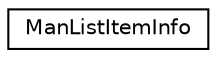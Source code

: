 digraph "类继承关系图"
{
 // INTERACTIVE_SVG=YES
 // LATEX_PDF_SIZE
  edge [fontname="Helvetica",fontsize="10",labelfontname="Helvetica",labelfontsize="10"];
  node [fontname="Helvetica",fontsize="10",shape=record];
  rankdir="LR";
  Node0 [label="ManListItemInfo",height=0.2,width=0.4,color="black", fillcolor="white", style="filled",URL="$d3/d04/struct_man_list_item_info.html",tooltip=" "];
}
